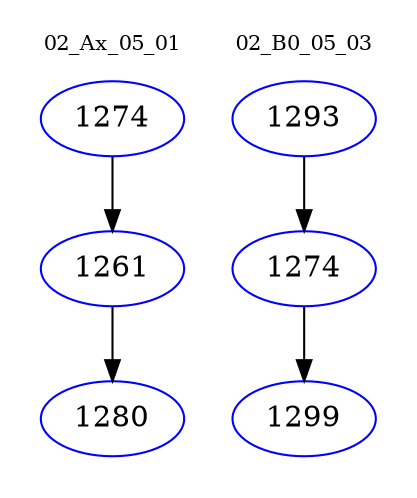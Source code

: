 digraph{
subgraph cluster_0 {
color = white
label = "02_Ax_05_01";
fontsize=10;
T0_1274 [label="1274", color="blue"]
T0_1274 -> T0_1261 [color="black"]
T0_1261 [label="1261", color="blue"]
T0_1261 -> T0_1280 [color="black"]
T0_1280 [label="1280", color="blue"]
}
subgraph cluster_1 {
color = white
label = "02_B0_05_03";
fontsize=10;
T1_1293 [label="1293", color="blue"]
T1_1293 -> T1_1274 [color="black"]
T1_1274 [label="1274", color="blue"]
T1_1274 -> T1_1299 [color="black"]
T1_1299 [label="1299", color="blue"]
}
}
